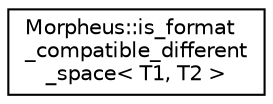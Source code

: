 digraph "Graphical Class Hierarchy"
{
 // LATEX_PDF_SIZE
  edge [fontname="Helvetica",fontsize="10",labelfontname="Helvetica",labelfontsize="10"];
  node [fontname="Helvetica",fontsize="10",shape=record];
  rankdir="LR";
  Node0 [label="Morpheus::is_format\l_compatible_different\l_space\< T1, T2 \>",height=0.2,width=0.4,color="black", fillcolor="white", style="filled",URL="$classMorpheus_1_1is__format__compatible__different__space.html",tooltip="Checks if the two types are format compatible containers but from different memory space i...."];
}
